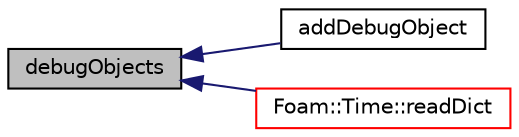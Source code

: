 digraph "debugObjects"
{
  bgcolor="transparent";
  edge [fontname="Helvetica",fontsize="10",labelfontname="Helvetica",labelfontsize="10"];
  node [fontname="Helvetica",fontsize="10",shape=record];
  rankdir="LR";
  Node1 [label="debugObjects",height=0.2,width=0.4,color="black", fillcolor="grey75", style="filled", fontcolor="black"];
  Node1 -> Node2 [dir="back",color="midnightblue",fontsize="10",style="solid",fontname="Helvetica"];
  Node2 [label="addDebugObject",height=0.2,width=0.4,color="black",URL="$a10955.html#a307a33df4deaa694b8fd7ed242607880",tooltip="Register debug switch read/write object. "];
  Node1 -> Node3 [dir="back",color="midnightblue",fontsize="10",style="solid",fontname="Helvetica"];
  Node3 [label="Foam::Time::readDict",height=0.2,width=0.4,color="red",URL="$a02699.html#a09f8bbb748b599cf713fa2e07ec7e0b4",tooltip="Read the control dictionary and set the write controls etc. "];
}
